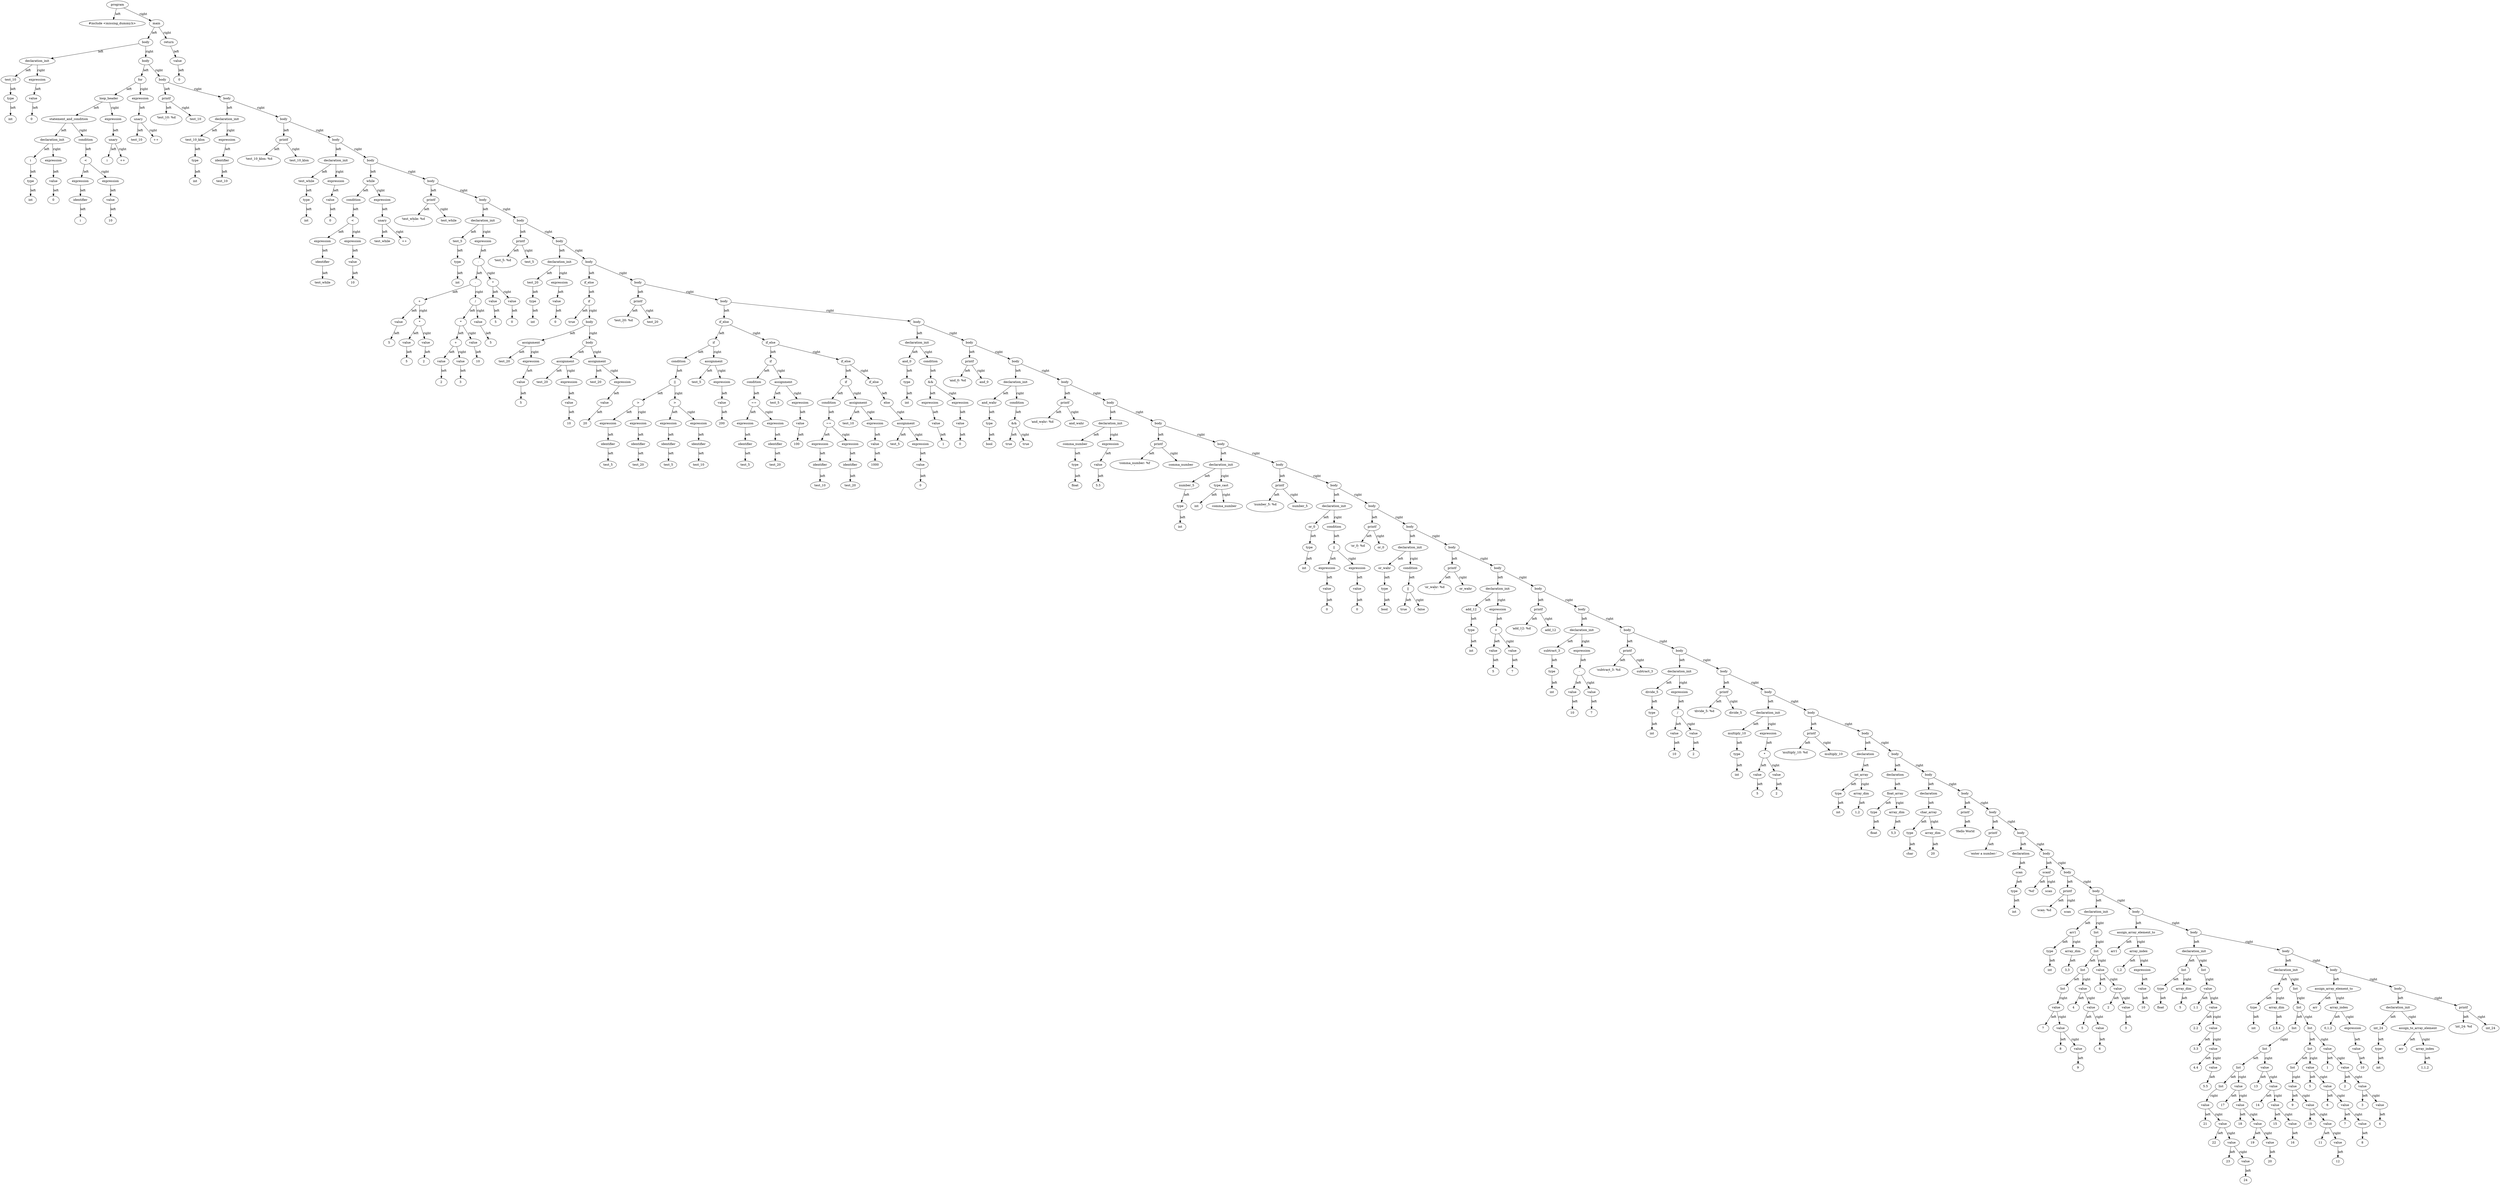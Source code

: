 digraph G {
"000001B960BBB0C0" [label="program"];
"000001B960BBB0C0" [label="program"];
"000001B960BBB0C0" -> "000001B960BAD210" [label="left"];
"000001B960BAD210" [label="#include <missing_dummy.h>"];
"000001B960BAD210" [label="#include <missing_dummy.h>"];
"000001B960BBB0C0" -> "000001B960BAD270" [label="right"];
"000001B960BAD270" [label="main"];
"000001B960BAD270" [label="main"];
"000001B960BAD270" -> "000001B960BBAE60" [label="left"];
"000001B960BBAE60" [label="body"];
"000001B960BBAE60" [label="body"];
"000001B960BBAE60" -> "000001B960BAD1B0" [label="left"];
"000001B960BAD1B0" [label="declaration_init"];
"000001B960BAD1B0" [label="declaration_init"];
"000001B960BAD1B0" -> "000001B960BACFF0" [label="left"];
"000001B960BACFF0" [label="test_10"];
"000001B960BACFF0" [label="test_10"];
"000001B960BACFF0" -> "000001B960BAD070" [label="left"];
"000001B960BAD070" [label="type"];
"000001B960BAD070" [label="type"];
"000001B960BAD070" -> "000001B960BAD250" [label="left"];
"000001B960BAD250" [label="int"];
"000001B960BAD250" [label="int"];
"000001B960BAD1B0" -> "000001B960BAD110" [label="right"];
"000001B960BAD110" [label="expression"];
"000001B960BAD110" [label="expression"];
"000001B960BAD110" -> "000001B960BAD370" [label="left"];
"000001B960BAD370" [label="value"];
"000001B960BAD370" [label="value"];
"000001B960BAD370" -> "000001B960BAD190" [label="left"];
"000001B960BAD190" [label="0"];
"000001B960BAD190" [label="0"];
"000001B960BBAE60" -> "000001B960BBAD20" [label="right"];
"000001B960BBAD20" [label="body"];
"000001B960BBAD20" [label="body"];
"000001B960BBAD20" -> "000001B960BB4020" [label="left"];
"000001B960BB4020" [label="for"];
"000001B960BB4020" [label="for"];
"000001B960BB4020" -> "000001B960BB3E60" [label="left"];
"000001B960BB3E60" [label="loop_header"];
"000001B960BB3E60" [label="loop_header"];
"000001B960BB3E60" -> "000001B960BB3D20" [label="left"];
"000001B960BB3D20" [label="statement_and_condition"];
"000001B960BB3D20" [label="statement_and_condition"];
"000001B960BB3D20" -> "000001B960BAD050" [label="left"];
"000001B960BAD050" [label="declaration_init"];
"000001B960BAD050" [label="declaration_init"];
"000001B960BAD050" -> "000001B960BAD030" [label="left"];
"000001B960BAD030" [label="i"];
"000001B960BAD030" [label="i"];
"000001B960BAD030" -> "000001B960BAD130" [label="left"];
"000001B960BAD130" [label="type"];
"000001B960BAD130" [label="type"];
"000001B960BAD130" -> "000001B960BAD2D0" [label="left"];
"000001B960BAD2D0" [label="int"];
"000001B960BAD2D0" [label="int"];
"000001B960BAD050" -> "000001B960BAD170" [label="right"];
"000001B960BAD170" [label="expression"];
"000001B960BAD170" [label="expression"];
"000001B960BAD170" -> "000001B960BAD150" [label="left"];
"000001B960BAD150" [label="value"];
"000001B960BAD150" [label="value"];
"000001B960BAD150" -> "000001B960BAD2F0" [label="left"];
"000001B960BAD2F0" [label="0"];
"000001B960BAD2F0" [label="0"];
"000001B960BB3D20" -> "000001B960BB42E0" [label="right"];
"000001B960BB42E0" [label="condition"];
"000001B960BB42E0" [label="condition"];
"000001B960BB42E0" -> "000001B960BB3EC0" [label="left"];
"000001B960BB3EC0" [label="<"];
"000001B960BB3EC0" [label="<"];
"000001B960BB3EC0" -> "000001B960BB3E40" [label="left"];
"000001B960BB3E40" [label="expression"];
"000001B960BB3E40" [label="expression"];
"000001B960BB3E40" -> "000001B960BB3EA0" [label="left"];
"000001B960BB3EA0" [label="identifier"];
"000001B960BB3EA0" [label="identifier"];
"000001B960BB3EA0" -> "000001B960BB4160" [label="left"];
"000001B960BB4160" [label="i"];
"000001B960BB4160" [label="i"];
"000001B960BB3EC0" -> "000001B960BB3DC0" [label="right"];
"000001B960BB3DC0" [label="expression"];
"000001B960BB3DC0" [label="expression"];
"000001B960BB3DC0" -> "000001B960BB4380" [label="left"];
"000001B960BB4380" [label="value"];
"000001B960BB4380" [label="value"];
"000001B960BB4380" -> "000001B960BB3FC0" [label="left"];
"000001B960BB3FC0" [label="10"];
"000001B960BB3FC0" [label="10"];
"000001B960BB3E60" -> "000001B960BB43C0" [label="right"];
"000001B960BB43C0" [label="expression"];
"000001B960BB43C0" [label="expression"];
"000001B960BB43C0" -> "000001B960BB40A0" [label="left"];
"000001B960BB40A0" [label="unary"];
"000001B960BB40A0" [label="unary"];
"000001B960BB40A0" -> "000001B960BB3EE0" [label="left"];
"000001B960BB3EE0" [label="i"];
"000001B960BB3EE0" [label="i"];
"000001B960BB40A0" -> "000001B960BB4000" [label="right"];
"000001B960BB4000" [label="++"];
"000001B960BB4000" [label="++"];
"000001B960BB4020" -> "000001B960BB40C0" [label="right"];
"000001B960BB40C0" [label="expression"];
"000001B960BB40C0" [label="expression"];
"000001B960BB40C0" -> "000001B960BB4060" [label="left"];
"000001B960BB4060" [label="unary"];
"000001B960BB4060" [label="unary"];
"000001B960BB4060" -> "000001B960BB3CC0" [label="left"];
"000001B960BB3CC0" [label="test_10"];
"000001B960BB3CC0" [label="test_10"];
"000001B960BB4060" -> "000001B960BB4260" [label="right"];
"000001B960BB4260" [label="++"];
"000001B960BB4260" [label="++"];
"000001B960BBAD20" -> "000001B960BBAA80" [label="right"];
"000001B960BBAA80" [label="body"];
"000001B960BBAA80" [label="body"];
"000001B960BBAA80" -> "000001B960BB3C80" [label="left"];
"000001B960BB3C80" [label="printf"];
"000001B960BB3C80" [label="printf"];
"000001B960BB3C80" -> "000001B960BB41E0" [label="left"];
"000001B960BB41E0" [label="'test_10: %d\n'"];
"000001B960BB41E0" [label="'test_10: %d\n'"];
"000001B960BB3C80" -> "000001B960BB41C0" [label="right"];
"000001B960BB41C0" [label="test_10"];
"000001B960BB41C0" [label="test_10"];
"000001B960BBAA80" -> "000001B960BBB080" [label="right"];
"000001B960BBB080" [label="body"];
"000001B960BBB080" [label="body"];
"000001B960BBB080" -> "000001B960BB3CA0" [label="left"];
"000001B960BB3CA0" [label="declaration_init"];
"000001B960BB3CA0" [label="declaration_init"];
"000001B960BB3CA0" -> "000001B960BB3E00" [label="left"];
"000001B960BB3E00" [label="test_10_klon"];
"000001B960BB3E00" [label="test_10_klon"];
"000001B960BB3E00" -> "000001B960BB3F20" [label="left"];
"000001B960BB3F20" [label="type"];
"000001B960BB3F20" [label="type"];
"000001B960BB3F20" -> "000001B960BB4200" [label="left"];
"000001B960BB4200" [label="int"];
"000001B960BB4200" [label="int"];
"000001B960BB3CA0" -> "000001B960BB4220" [label="right"];
"000001B960BB4220" [label="expression"];
"000001B960BB4220" [label="expression"];
"000001B960BB4220" -> "000001B960BB3FA0" [label="left"];
"000001B960BB3FA0" [label="identifier"];
"000001B960BB3FA0" [label="identifier"];
"000001B960BB3FA0" -> "000001B960BB3DE0" [label="left"];
"000001B960BB3DE0" [label="test_10"];
"000001B960BB3DE0" [label="test_10"];
"000001B960BBB080" -> "000001B960BBAC20" [label="right"];
"000001B960BBAC20" [label="body"];
"000001B960BBAC20" [label="body"];
"000001B960BBAC20" -> "000001B960BB4120" [label="left"];
"000001B960BB4120" [label="printf"];
"000001B960BB4120" [label="printf"];
"000001B960BB4120" -> "000001B960BB4320" [label="left"];
"000001B960BB4320" [label="'test_10_klon: %d\n'"];
"000001B960BB4320" [label="'test_10_klon: %d\n'"];
"000001B960BB4120" -> "000001B960BB3E20" [label="right"];
"000001B960BB3E20" [label="test_10_klon"];
"000001B960BB3E20" [label="test_10_klon"];
"000001B960BBAC20" -> "000001B960BBAD00" [label="right"];
"000001B960BBAD00" [label="body"];
"000001B960BBAD00" [label="body"];
"000001B960BBAD00" -> "000001B960BB3F80" [label="left"];
"000001B960BB3F80" [label="declaration_init"];
"000001B960BB3F80" [label="declaration_init"];
"000001B960BB3F80" -> "000001B960BB3D80" [label="left"];
"000001B960BB3D80" [label="test_while"];
"000001B960BB3D80" [label="test_while"];
"000001B960BB3D80" -> "000001B960BB3F60" [label="left"];
"000001B960BB3F60" [label="type"];
"000001B960BB3F60" [label="type"];
"000001B960BB3F60" -> "000001B960BB4100" [label="left"];
"000001B960BB4100" [label="int"];
"000001B960BB4100" [label="int"];
"000001B960BB3F80" -> "000001B960BB4360" [label="right"];
"000001B960BB4360" [label="expression"];
"000001B960BB4360" [label="expression"];
"000001B960BB4360" -> "000001B960BB3DA0" [label="left"];
"000001B960BB3DA0" [label="value"];
"000001B960BB3DA0" [label="value"];
"000001B960BB3DA0" -> "000001B960BB4280" [label="left"];
"000001B960BB4280" [label="0"];
"000001B960BB4280" [label="0"];
"000001B960BBAD00" -> "000001B960BBAA60" [label="right"];
"000001B960BBAA60" [label="body"];
"000001B960BBAA60" [label="body"];
"000001B960BBAA60" -> "000001B960BB4E80" [label="left"];
"000001B960BB4E80" [label="while"];
"000001B960BB4E80" [label="while"];
"000001B960BB4E80" -> "000001B960BB4C20" [label="left"];
"000001B960BB4C20" [label="condition"];
"000001B960BB4C20" [label="condition"];
"000001B960BB4C20" -> "000001B960BB4FA0" [label="left"];
"000001B960BB4FA0" [label="<"];
"000001B960BB4FA0" [label="<"];
"000001B960BB4FA0" -> "000001B960BB48E0" [label="left"];
"000001B960BB48E0" [label="expression"];
"000001B960BB48E0" [label="expression"];
"000001B960BB48E0" -> "000001B960BB4900" [label="left"];
"000001B960BB4900" [label="identifier"];
"000001B960BB4900" [label="identifier"];
"000001B960BB4900" -> "000001B960BB4C40" [label="left"];
"000001B960BB4C40" [label="test_while"];
"000001B960BB4C40" [label="test_while"];
"000001B960BB4FA0" -> "000001B960BB4D40" [label="right"];
"000001B960BB4D40" [label="expression"];
"000001B960BB4D40" [label="expression"];
"000001B960BB4D40" -> "000001B960BB4D20" [label="left"];
"000001B960BB4D20" [label="value"];
"000001B960BB4D20" [label="value"];
"000001B960BB4D20" -> "000001B960BB4DC0" [label="left"];
"000001B960BB4DC0" [label="10"];
"000001B960BB4DC0" [label="10"];
"000001B960BB4E80" -> "000001B960BB4BE0" [label="right"];
"000001B960BB4BE0" [label="expression"];
"000001B960BB4BE0" [label="expression"];
"000001B960BB4BE0" -> "000001B960BB4B00" [label="left"];
"000001B960BB4B00" [label="unary"];
"000001B960BB4B00" [label="unary"];
"000001B960BB4B00" -> "000001B960BB4E40" [label="left"];
"000001B960BB4E40" [label="test_while"];
"000001B960BB4E40" [label="test_while"];
"000001B960BB4B00" -> "000001B960BB4E00" [label="right"];
"000001B960BB4E00" [label="++"];
"000001B960BB4E00" [label="++"];
"000001B960BBAA60" -> "000001B960BBAC00" [label="right"];
"000001B960BBAC00" [label="body"];
"000001B960BBAC00" [label="body"];
"000001B960BBAC00" -> "000001B960BB4EC0" [label="left"];
"000001B960BB4EC0" [label="printf"];
"000001B960BB4EC0" [label="printf"];
"000001B960BB4EC0" -> "000001B960BB4920" [label="left"];
"000001B960BB4920" [label="'test_while: %d\n'"];
"000001B960BB4920" [label="'test_while: %d\n'"];
"000001B960BB4EC0" -> "000001B960BB4940" [label="right"];
"000001B960BB4940" [label="test_while"];
"000001B960BB4940" [label="test_while"];
"000001B960BBAC00" -> "000001B960BBADA0" [label="right"];
"000001B960BBADA0" [label="body"];
"000001B960BBADA0" [label="body"];
"000001B960BBADA0" -> "000001B960BB50B0" [label="left"];
"000001B960BB50B0" [label="declaration_init"];
"000001B960BB50B0" [label="declaration_init"];
"000001B960BB50B0" -> "000001B960BB5430" [label="left"];
"000001B960BB5430" [label="test_5"];
"000001B960BB5430" [label="test_5"];
"000001B960BB5430" -> "000001B960BB4DA0" [label="left"];
"000001B960BB4DA0" [label="type"];
"000001B960BB4DA0" [label="type"];
"000001B960BB4DA0" -> "000001B960BB4D60" [label="left"];
"000001B960BB4D60" [label="int"];
"000001B960BB4D60" [label="int"];
"000001B960BB50B0" -> "000001B960BB5510" [label="right"];
"000001B960BB5510" [label="expression"];
"000001B960BB5510" [label="expression"];
"000001B960BB5510" -> "000001B960BB4D00" [label="left"];
"000001B960BB4D00" [label="-"];
"000001B960BB4D00" [label="-"];
"000001B960BB4D00" -> "000001B960BB4BA0" [label="left"];
"000001B960BB4BA0" [label="-"];
"000001B960BB4BA0" [label="-"];
"000001B960BB4BA0" -> "000001B960BB4CC0" [label="left"];
"000001B960BB4CC0" [label="+"];
"000001B960BB4CC0" [label="+"];
"000001B960BB4CC0" -> "000001B960BB4CA0" [label="left"];
"000001B960BB4CA0" [label="value"];
"000001B960BB4CA0" [label="value"];
"000001B960BB4CA0" -> "000001B960BB4FC0" [label="left"];
"000001B960BB4FC0" [label="5"];
"000001B960BB4FC0" [label="5"];
"000001B960BB4CC0" -> "000001B960BB4B60" [label="right"];
"000001B960BB4B60" [label="*"];
"000001B960BB4B60" [label="*"];
"000001B960BB4B60" -> "000001B960BB4FE0" [label="left"];
"000001B960BB4FE0" [label="value"];
"000001B960BB4FE0" [label="value"];
"000001B960BB4FE0" -> "000001B960BB4EE0" [label="left"];
"000001B960BB4EE0" [label="5"];
"000001B960BB4EE0" [label="5"];
"000001B960BB4B60" -> "000001B960BB48A0" [label="right"];
"000001B960BB48A0" [label="value"];
"000001B960BB48A0" [label="value"];
"000001B960BB48A0" -> "000001B960BB4F00" [label="left"];
"000001B960BB4F00" [label="2"];
"000001B960BB4F00" [label="2"];
"000001B960BB4BA0" -> "000001B960BB4B80" [label="right"];
"000001B960BB4B80" [label="/"];
"000001B960BB4B80" [label="/"];
"000001B960BB4B80" -> "000001B960BB4A80" [label="left"];
"000001B960BB4A80" [label="*"];
"000001B960BB4A80" [label="*"];
"000001B960BB4A80" -> "000001B960BB5000" [label="left"];
"000001B960BB5000" [label="+"];
"000001B960BB5000" [label="+"];
"000001B960BB5000" -> "000001B960BB4F40" [label="left"];
"000001B960BB4F40" [label="value"];
"000001B960BB4F40" [label="value"];
"000001B960BB4F40" -> "000001B960BB4960" [label="left"];
"000001B960BB4960" [label="2"];
"000001B960BB4960" [label="2"];
"000001B960BB5000" -> "000001B960BB4A20" [label="right"];
"000001B960BB4A20" [label="value"];
"000001B960BB4A20" [label="value"];
"000001B960BB4A20" -> "000001B960BB4F20" [label="left"];
"000001B960BB4F20" [label="3"];
"000001B960BB4F20" [label="3"];
"000001B960BB4A80" -> "000001B960BB49A0" [label="right"];
"000001B960BB49A0" [label="value"];
"000001B960BB49A0" [label="value"];
"000001B960BB49A0" -> "000001B960BB4980" [label="left"];
"000001B960BB4980" [label="10"];
"000001B960BB4980" [label="10"];
"000001B960BB4B80" -> "000001B960BB49E0" [label="right"];
"000001B960BB49E0" [label="value"];
"000001B960BB49E0" [label="value"];
"000001B960BB49E0" -> "000001B960BB4C00" [label="left"];
"000001B960BB4C00" [label="5"];
"000001B960BB4C00" [label="5"];
"000001B960BB4D00" -> "000001B960BB4AE0" [label="right"];
"000001B960BB4AE0" [label="*"];
"000001B960BB4AE0" [label="*"];
"000001B960BB4AE0" -> "000001B960BB4A00" [label="left"];
"000001B960BB4A00" [label="value"];
"000001B960BB4A00" [label="value"];
"000001B960BB4A00" -> "000001B960BB4B40" [label="left"];
"000001B960BB4B40" [label="5"];
"000001B960BB4B40" [label="5"];
"000001B960BB4AE0" -> "000001B960BB4AA0" [label="right"];
"000001B960BB4AA0" [label="value"];
"000001B960BB4AA0" [label="value"];
"000001B960BB4AA0" -> "000001B960BB4AC0" [label="left"];
"000001B960BB4AC0" [label="0"];
"000001B960BB4AC0" [label="0"];
"000001B960BBADA0" -> "000001B960BBAD40" [label="right"];
"000001B960BBAD40" [label="body"];
"000001B960BBAD40" [label="body"];
"000001B960BBAD40" -> "000001B960BB52F0" [label="left"];
"000001B960BB52F0" [label="printf"];
"000001B960BB52F0" [label="printf"];
"000001B960BB52F0" -> "000001B960BB53D0" [label="left"];
"000001B960BB53D0" [label="'test_5: %d\n'"];
"000001B960BB53D0" [label="'test_5: %d\n'"];
"000001B960BB52F0" -> "000001B960BB5370" [label="right"];
"000001B960BB5370" [label="test_5"];
"000001B960BB5370" [label="test_5"];
"000001B960BBAD40" -> "000001B960BBB000" [label="right"];
"000001B960BBB000" [label="body"];
"000001B960BBB000" [label="body"];
"000001B960BBB000" -> "000001B960BB57F0" [label="left"];
"000001B960BB57F0" [label="declaration_init"];
"000001B960BB57F0" [label="declaration_init"];
"000001B960BB57F0" -> "000001B960BB54B0" [label="left"];
"000001B960BB54B0" [label="test_20"];
"000001B960BB54B0" [label="test_20"];
"000001B960BB54B0" -> "000001B960BB5450" [label="left"];
"000001B960BB5450" [label="type"];
"000001B960BB5450" [label="type"];
"000001B960BB5450" -> "000001B960BB53F0" [label="left"];
"000001B960BB53F0" [label="int"];
"000001B960BB53F0" [label="int"];
"000001B960BB57F0" -> "000001B960BB5410" [label="right"];
"000001B960BB5410" [label="expression"];
"000001B960BB5410" [label="expression"];
"000001B960BB5410" -> "000001B960BB5650" [label="left"];
"000001B960BB5650" [label="value"];
"000001B960BB5650" [label="value"];
"000001B960BB5650" -> "000001B960BB5790" [label="left"];
"000001B960BB5790" [label="0"];
"000001B960BB5790" [label="0"];
"000001B960BBB000" -> "000001B960BBAC40" [label="right"];
"000001B960BBAC40" [label="body"];
"000001B960BBAC40" [label="body"];
"000001B960BBAC40" -> "000001B960BB56D0" [label="left"];
"000001B960BB56D0" [label="if_else"];
"000001B960BB56D0" [label="if_else"];
"000001B960BB56D0" -> "000001B960BB5570" [label="left"];
"000001B960BB5570" [label="if"];
"000001B960BB5570" [label="if"];
"000001B960BB5570" -> "000001B960BB50F0" [label="left"];
"000001B960BB50F0" [label="true"];
"000001B960BB50F0" [label="true"];
"000001B960BB5570" -> "000001B960BB57D0" [label="right"];
"000001B960BB57D0" [label="body"];
"000001B960BB57D0" [label="body"];
"000001B960BB57D0" -> "000001B960BB5530" [label="left"];
"000001B960BB5530" [label="assignment"];
"000001B960BB5530" [label="assignment"];
"000001B960BB5530" -> "000001B960BB5690" [label="left"];
"000001B960BB5690" [label="test_20"];
"000001B960BB5690" [label="test_20"];
"000001B960BB5530" -> "000001B960BB5330" [label="right"];
"000001B960BB5330" [label="expression"];
"000001B960BB5330" [label="expression"];
"000001B960BB5330" -> "000001B960BB5670" [label="left"];
"000001B960BB5670" [label="value"];
"000001B960BB5670" [label="value"];
"000001B960BB5670" -> "000001B960BB5110" [label="left"];
"000001B960BB5110" [label="5"];
"000001B960BB5110" [label="5"];
"000001B960BB57D0" -> "000001B960BB5230" [label="right"];
"000001B960BB5230" [label="body"];
"000001B960BB5230" [label="body"];
"000001B960BB5230" -> "000001B960BB54D0" [label="left"];
"000001B960BB54D0" [label="assignment"];
"000001B960BB54D0" [label="assignment"];
"000001B960BB54D0" -> "000001B960BB55D0" [label="left"];
"000001B960BB55D0" [label="test_20"];
"000001B960BB55D0" [label="test_20"];
"000001B960BB54D0" -> "000001B960BB56B0" [label="right"];
"000001B960BB56B0" [label="expression"];
"000001B960BB56B0" [label="expression"];
"000001B960BB56B0" -> "000001B960BB53B0" [label="left"];
"000001B960BB53B0" [label="value"];
"000001B960BB53B0" [label="value"];
"000001B960BB53B0" -> "000001B960BB5130" [label="left"];
"000001B960BB5130" [label="10"];
"000001B960BB5130" [label="10"];
"000001B960BB5230" -> "000001B960BB54F0" [label="right"];
"000001B960BB54F0" [label="assignment"];
"000001B960BB54F0" [label="assignment"];
"000001B960BB54F0" -> "000001B960BB5490" [label="left"];
"000001B960BB5490" [label="test_20"];
"000001B960BB5490" [label="test_20"];
"000001B960BB54F0" -> "000001B960BB55F0" [label="right"];
"000001B960BB55F0" [label="expression"];
"000001B960BB55F0" [label="expression"];
"000001B960BB55F0" -> "000001B960BB5250" [label="left"];
"000001B960BB5250" [label="value"];
"000001B960BB5250" [label="value"];
"000001B960BB5250" -> "000001B960BB57B0" [label="left"];
"000001B960BB57B0" [label="20"];
"000001B960BB57B0" [label="20"];
"000001B960BBAC40" -> "000001B960BBACC0" [label="right"];
"000001B960BBACC0" [label="body"];
"000001B960BBACC0" [label="body"];
"000001B960BBACC0" -> "000001B960BB5810" [label="left"];
"000001B960BB5810" [label="printf"];
"000001B960BB5810" [label="printf"];
"000001B960BB5810" -> "000001B960BB55B0" [label="left"];
"000001B960BB55B0" [label="'test_20: %d\n'"];
"000001B960BB55B0" [label="'test_20: %d\n'"];
"000001B960BB5810" -> "000001B960BB5350" [label="right"];
"000001B960BB5350" [label="test_20"];
"000001B960BB5350" [label="test_20"];
"000001B960BBACC0" -> "000001B960BBAA40" [label="right"];
"000001B960BBAA40" [label="body"];
"000001B960BBAA40" [label="body"];
"000001B960BBAA40" -> "000001B960BB6290" [label="left"];
"000001B960BB6290" [label="if_else"];
"000001B960BB6290" [label="if_else"];
"000001B960BB6290" -> "000001B960BB5E70" [label="left"];
"000001B960BB5E70" [label="if"];
"000001B960BB5E70" [label="if"];
"000001B960BB5E70" -> "000001B960BB6150" [label="left"];
"000001B960BB6150" [label="condition"];
"000001B960BB6150" [label="condition"];
"000001B960BB6150" -> "000001B960BB5D70" [label="left"];
"000001B960BB5D70" [label="||"];
"000001B960BB5D70" [label="||"];
"000001B960BB5D70" -> "000001B960BB5210" [label="left"];
"000001B960BB5210" [label=">"];
"000001B960BB5210" [label=">"];
"000001B960BB5210" -> "000001B960BB5630" [label="left"];
"000001B960BB5630" [label="expression"];
"000001B960BB5630" [label="expression"];
"000001B960BB5630" -> "000001B960BB5610" [label="left"];
"000001B960BB5610" [label="identifier"];
"000001B960BB5610" [label="identifier"];
"000001B960BB5610" -> "000001B960BB5090" [label="left"];
"000001B960BB5090" [label="test_5"];
"000001B960BB5090" [label="test_5"];
"000001B960BB5210" -> "000001B960BB5730" [label="right"];
"000001B960BB5730" [label="expression"];
"000001B960BB5730" [label="expression"];
"000001B960BB5730" -> "000001B960BB56F0" [label="left"];
"000001B960BB56F0" [label="identifier"];
"000001B960BB56F0" [label="identifier"];
"000001B960BB56F0" -> "000001B960BB51D0" [label="left"];
"000001B960BB51D0" [label="test_20"];
"000001B960BB51D0" [label="test_20"];
"000001B960BB5D70" -> "000001B960BB6390" [label="right"];
"000001B960BB6390" [label=">"];
"000001B960BB6390" [label=">"];
"000001B960BB6390" -> "000001B960BB6330" [label="left"];
"000001B960BB6330" [label="expression"];
"000001B960BB6330" [label="expression"];
"000001B960BB6330" -> "000001B960BB62B0" [label="left"];
"000001B960BB62B0" [label="identifier"];
"000001B960BB62B0" [label="identifier"];
"000001B960BB62B0" -> "000001B960BB5FF0" [label="left"];
"000001B960BB5FF0" [label="test_5"];
"000001B960BB5FF0" [label="test_5"];
"000001B960BB6390" -> "000001B960BB6210" [label="right"];
"000001B960BB6210" [label="expression"];
"000001B960BB6210" [label="expression"];
"000001B960BB6210" -> "000001B960BB63B0" [label="left"];
"000001B960BB63B0" [label="identifier"];
"000001B960BB63B0" [label="identifier"];
"000001B960BB63B0" -> "000001B960BB60D0" [label="left"];
"000001B960BB60D0" [label="test_10"];
"000001B960BB60D0" [label="test_10"];
"000001B960BB5E70" -> "000001B960BB61F0" [label="right"];
"000001B960BB61F0" [label="assignment"];
"000001B960BB61F0" [label="assignment"];
"000001B960BB61F0" -> "000001B960BB6430" [label="left"];
"000001B960BB6430" [label="test_5"];
"000001B960BB6430" [label="test_5"];
"000001B960BB61F0" -> "000001B960BB5CF0" [label="right"];
"000001B960BB5CF0" [label="expression"];
"000001B960BB5CF0" [label="expression"];
"000001B960BB5CF0" -> "000001B960BB5CD0" [label="left"];
"000001B960BB5CD0" [label="value"];
"000001B960BB5CD0" [label="value"];
"000001B960BB5CD0" -> "000001B960BB5CB0" [label="left"];
"000001B960BB5CB0" [label="200"];
"000001B960BB5CB0" [label="200"];
"000001B960BB6290" -> "000001B960BB5F30" [label="right"];
"000001B960BB5F30" [label="if_else"];
"000001B960BB5F30" [label="if_else"];
"000001B960BB5F30" -> "000001B960BB63D0" [label="left"];
"000001B960BB63D0" [label="if"];
"000001B960BB63D0" [label="if"];
"000001B960BB63D0" -> "000001B960BB6070" [label="left"];
"000001B960BB6070" [label="condition"];
"000001B960BB6070" [label="condition"];
"000001B960BB6070" -> "000001B960BB5E90" [label="left"];
"000001B960BB5E90" [label="=="];
"000001B960BB5E90" [label="=="];
"000001B960BB5E90" -> "000001B960BB6030" [label="left"];
"000001B960BB6030" [label="expression"];
"000001B960BB6030" [label="expression"];
"000001B960BB6030" -> "000001B960BB5D30" [label="left"];
"000001B960BB5D30" [label="identifier"];
"000001B960BB5D30" [label="identifier"];
"000001B960BB5D30" -> "000001B960BB6250" [label="left"];
"000001B960BB6250" [label="test_5"];
"000001B960BB6250" [label="test_5"];
"000001B960BB5E90" -> "000001B960BB6230" [label="right"];
"000001B960BB6230" [label="expression"];
"000001B960BB6230" [label="expression"];
"000001B960BB6230" -> "000001B960BB6310" [label="left"];
"000001B960BB6310" [label="identifier"];
"000001B960BB6310" [label="identifier"];
"000001B960BB6310" -> "000001B960BB5E10" [label="left"];
"000001B960BB5E10" [label="test_20"];
"000001B960BB5E10" [label="test_20"];
"000001B960BB63D0" -> "000001B960BB5ED0" [label="right"];
"000001B960BB5ED0" [label="assignment"];
"000001B960BB5ED0" [label="assignment"];
"000001B960BB5ED0" -> "000001B960BB5D90" [label="left"];
"000001B960BB5D90" [label="test_5"];
"000001B960BB5D90" [label="test_5"];
"000001B960BB5ED0" -> "000001B960BB5D50" [label="right"];
"000001B960BB5D50" [label="expression"];
"000001B960BB5D50" [label="expression"];
"000001B960BB5D50" -> "000001B960BB5EB0" [label="left"];
"000001B960BB5EB0" [label="value"];
"000001B960BB5EB0" [label="value"];
"000001B960BB5EB0" -> "000001B960BB6270" [label="left"];
"000001B960BB6270" [label="100"];
"000001B960BB6270" [label="100"];
"000001B960BB5F30" -> "000001B960BB6BA0" [label="right"];
"000001B960BB6BA0" [label="if_else"];
"000001B960BB6BA0" [label="if_else"];
"000001B960BB6BA0" -> "000001B960BB6C00" [label="left"];
"000001B960BB6C00" [label="if"];
"000001B960BB6C00" [label="if"];
"000001B960BB6C00" -> "000001B960BB5F70" [label="left"];
"000001B960BB5F70" [label="condition"];
"000001B960BB5F70" [label="condition"];
"000001B960BB5F70" -> "000001B960BB5DF0" [label="left"];
"000001B960BB5DF0" [label="=="];
"000001B960BB5DF0" [label="=="];
"000001B960BB5DF0" -> "000001B960BB5DD0" [label="left"];
"000001B960BB5DD0" [label="expression"];
"000001B960BB5DD0" [label="expression"];
"000001B960BB5DD0" -> "000001B960BB62F0" [label="left"];
"000001B960BB62F0" [label="identifier"];
"000001B960BB62F0" [label="identifier"];
"000001B960BB62F0" -> "000001B960BB5E50" [label="left"];
"000001B960BB5E50" [label="test_10"];
"000001B960BB5E50" [label="test_10"];
"000001B960BB5DF0" -> "000001B960BB6190" [label="right"];
"000001B960BB6190" [label="expression"];
"000001B960BB6190" [label="expression"];
"000001B960BB6190" -> "000001B960BB61B0" [label="left"];
"000001B960BB61B0" [label="identifier"];
"000001B960BB61B0" [label="identifier"];
"000001B960BB61B0" -> "000001B960BB63F0" [label="left"];
"000001B960BB63F0" [label="test_20"];
"000001B960BB63F0" [label="test_20"];
"000001B960BB6C00" -> "000001B960BB6700" [label="right"];
"000001B960BB6700" [label="assignment"];
"000001B960BB6700" [label="assignment"];
"000001B960BB6700" -> "000001B960BB6940" [label="left"];
"000001B960BB6940" [label="test_10"];
"000001B960BB6940" [label="test_10"];
"000001B960BB6700" -> "000001B960BB66A0" [label="right"];
"000001B960BB66A0" [label="expression"];
"000001B960BB66A0" [label="expression"];
"000001B960BB66A0" -> "000001B960BB64E0" [label="left"];
"000001B960BB64E0" [label="value"];
"000001B960BB64E0" [label="value"];
"000001B960BB64E0" -> "000001B960BB6800" [label="left"];
"000001B960BB6800" [label="1000"];
"000001B960BB6800" [label="1000"];
"000001B960BB6BA0" -> "000001B960BB66E0" [label="right"];
"000001B960BB66E0" [label="if_else"];
"000001B960BB66E0" [label="if_else"];
"000001B960BB66E0" -> "000001B960BB66C0" [label="left"];
"000001B960BB66C0" [label="else"];
"000001B960BB66C0" [label="else"];
"000001B960BB66C0" -> "000001B960BB6720" [label="right"];
"000001B960BB6720" [label="assignment"];
"000001B960BB6720" [label="assignment"];
"000001B960BB6720" -> "000001B960BB6A00" [label="left"];
"000001B960BB6A00" [label="test_5"];
"000001B960BB6A00" [label="test_5"];
"000001B960BB6720" -> "000001B960BB6BE0" [label="right"];
"000001B960BB6BE0" [label="expression"];
"000001B960BB6BE0" [label="expression"];
"000001B960BB6BE0" -> "000001B960BB65A0" [label="left"];
"000001B960BB65A0" [label="value"];
"000001B960BB65A0" [label="value"];
"000001B960BB65A0" -> "000001B960BB6560" [label="left"];
"000001B960BB6560" [label="0"];
"000001B960BB6560" [label="0"];
"000001B960BBAA40" -> "000001B960BBAE20" [label="right"];
"000001B960BBAE20" [label="body"];
"000001B960BBAE20" [label="body"];
"000001B960BBAE20" -> "000001B960BB6760" [label="left"];
"000001B960BB6760" [label="declaration_init"];
"000001B960BB6760" [label="declaration_init"];
"000001B960BB6760" -> "000001B960BB6580" [label="left"];
"000001B960BB6580" [label="and_0"];
"000001B960BB6580" [label="and_0"];
"000001B960BB6580" -> "000001B960BB6B40" [label="left"];
"000001B960BB6B40" [label="type"];
"000001B960BB6B40" [label="type"];
"000001B960BB6B40" -> "000001B960BB6C40" [label="left"];
"000001B960BB6C40" [label="int"];
"000001B960BB6C40" [label="int"];
"000001B960BB6760" -> "000001B960BB68E0" [label="right"];
"000001B960BB68E0" [label="condition"];
"000001B960BB68E0" [label="condition"];
"000001B960BB68E0" -> "000001B960BB68C0" [label="left"];
"000001B960BB68C0" [label="&&"];
"000001B960BB68C0" [label="&&"];
"000001B960BB68C0" -> "000001B960BB6900" [label="left"];
"000001B960BB6900" [label="expression"];
"000001B960BB6900" [label="expression"];
"000001B960BB6900" -> "000001B960BB6860" [label="left"];
"000001B960BB6860" [label="value"];
"000001B960BB6860" [label="value"];
"000001B960BB6860" -> "000001B960BB6740" [label="left"];
"000001B960BB6740" [label="1"];
"000001B960BB6740" [label="1"];
"000001B960BB68C0" -> "000001B960BB6AE0" [label="right"];
"000001B960BB6AE0" [label="expression"];
"000001B960BB6AE0" [label="expression"];
"000001B960BB6AE0" -> "000001B960BB6520" [label="left"];
"000001B960BB6520" [label="value"];
"000001B960BB6520" [label="value"];
"000001B960BB6520" -> "000001B960BB6C20" [label="left"];
"000001B960BB6C20" [label="0"];
"000001B960BB6C20" [label="0"];
"000001B960BBAE20" -> "000001B960BBAD80" [label="right"];
"000001B960BBAD80" [label="body"];
"000001B960BBAD80" [label="body"];
"000001B960BBAD80" -> "000001B960BB6B00" [label="left"];
"000001B960BB6B00" [label="printf"];
"000001B960BB6B00" [label="printf"];
"000001B960BB6B00" -> "000001B960BB6680" [label="left"];
"000001B960BB6680" [label="'and_0: %d\n'"];
"000001B960BB6680" [label="'and_0: %d\n'"];
"000001B960BB6B00" -> "000001B960BB6B20" [label="right"];
"000001B960BB6B20" [label="and_0"];
"000001B960BB6B20" [label="and_0"];
"000001B960BBAD80" -> "000001B960BBABE0" [label="right"];
"000001B960BBABE0" [label="body"];
"000001B960BBABE0" [label="body"];
"000001B960BBABE0" -> "000001B960BB6B60" [label="left"];
"000001B960BB6B60" [label="declaration_init"];
"000001B960BB6B60" [label="declaration_init"];
"000001B960BB6B60" -> "000001B960BB6980" [label="left"];
"000001B960BB6980" [label="and_wahr"];
"000001B960BB6980" [label="and_wahr"];
"000001B960BB6980" -> "000001B960BB6920" [label="left"];
"000001B960BB6920" [label="type"];
"000001B960BB6920" [label="type"];
"000001B960BB6920" -> "000001B960BB65C0" [label="left"];
"000001B960BB65C0" [label="bool"];
"000001B960BB65C0" [label="bool"];
"000001B960BB6B60" -> "000001B960BB67A0" [label="right"];
"000001B960BB67A0" [label="condition"];
"000001B960BB67A0" [label="condition"];
"000001B960BB67A0" -> "000001B960BB6A80" [label="left"];
"000001B960BB6A80" [label="&&"];
"000001B960BB6A80" [label="&&"];
"000001B960BB6A80" -> "000001B960BB6780" [label="left"];
"000001B960BB6780" [label="true"];
"000001B960BB6780" [label="true"];
"000001B960BB6A80" -> "000001B960BB65E0" [label="right"];
"000001B960BB65E0" [label="true"];
"000001B960BB65E0" [label="true"];
"000001B960BBABE0" -> "000001B960BBACE0" [label="right"];
"000001B960BBACE0" [label="body"];
"000001B960BBACE0" [label="body"];
"000001B960BBACE0" -> "000001B960BB6820" [label="left"];
"000001B960BB6820" [label="printf"];
"000001B960BB6820" [label="printf"];
"000001B960BB6820" -> "000001B960BB6AA0" [label="left"];
"000001B960BB6AA0" [label="'and_wahr: %d\n'"];
"000001B960BB6AA0" [label="'and_wahr: %d\n'"];
"000001B960BB6820" -> "000001B960BB6A40" [label="right"];
"000001B960BB6A40" [label="and_wahr"];
"000001B960BB6A40" [label="and_wahr"];
"000001B960BBACE0" -> "000001B960BBB060" [label="right"];
"000001B960BBB060" [label="body"];
"000001B960BBB060" [label="body"];
"000001B960BBB060" -> "000001B960BB7620" [label="left"];
"000001B960BB7620" [label="declaration_init"];
"000001B960BB7620" [label="declaration_init"];
"000001B960BB7620" -> "000001B960BB72C0" [label="left"];
"000001B960BB72C0" [label="comma_number"];
"000001B960BB72C0" [label="comma_number"];
"000001B960BB72C0" -> "000001B960BB6840" [label="left"];
"000001B960BB6840" [label="type"];
"000001B960BB6840" [label="type"];
"000001B960BB6840" -> "000001B960BB6880" [label="left"];
"000001B960BB6880" [label="float"];
"000001B960BB6880" [label="float"];
"000001B960BB7620" -> "000001B960BB7440" [label="right"];
"000001B960BB7440" [label="expression"];
"000001B960BB7440" [label="expression"];
"000001B960BB7440" -> "000001B960BB72A0" [label="left"];
"000001B960BB72A0" [label="value"];
"000001B960BB72A0" [label="value"];
"000001B960BB72A0" -> "000001B960BB6B80" [label="left"];
"000001B960BB6B80" [label="5.5"];
"000001B960BB6B80" [label="5.5"];
"000001B960BBB060" -> "000001B960BBB0A0" [label="right"];
"000001B960BBB0A0" [label="body"];
"000001B960BBB0A0" [label="body"];
"000001B960BBB0A0" -> "000001B960BB74E0" [label="left"];
"000001B960BB74E0" [label="printf"];
"000001B960BB74E0" [label="printf"];
"000001B960BB74E0" -> "000001B960BB7660" [label="left"];
"000001B960BB7660" [label="'comma_number: %f\n'"];
"000001B960BB7660" [label="'comma_number: %f\n'"];
"000001B960BB74E0" -> "000001B960BB7160" [label="right"];
"000001B960BB7160" [label="comma_number"];
"000001B960BB7160" [label="comma_number"];
"000001B960BBB0A0" -> "000001B960BBAEC0" [label="right"];
"000001B960BBAEC0" [label="body"];
"000001B960BBAEC0" [label="body"];
"000001B960BBAEC0" -> "000001B960BB7860" [label="left"];
"000001B960BB7860" [label="declaration_init"];
"000001B960BB7860" [label="declaration_init"];
"000001B960BB7860" -> "000001B960BB7700" [label="left"];
"000001B960BB7700" [label="number_5"];
"000001B960BB7700" [label="number_5"];
"000001B960BB7700" -> "000001B960BB7180" [label="left"];
"000001B960BB7180" [label="type"];
"000001B960BB7180" [label="type"];
"000001B960BB7180" -> "000001B960BB71A0" [label="left"];
"000001B960BB71A0" [label="int"];
"000001B960BB71A0" [label="int"];
"000001B960BB7860" -> "000001B960BB74C0" [label="right"];
"000001B960BB74C0" [label="type_cast"];
"000001B960BB74C0" [label="type_cast"];
"000001B960BB74C0" -> "000001B960BB75E0" [label="left"];
"000001B960BB75E0" [label="int"];
"000001B960BB75E0" [label="int"];
"000001B960BB74C0" -> "000001B960BB7840" [label="right"];
"000001B960BB7840" [label="comma_number"];
"000001B960BB7840" [label="comma_number"];
"000001B960BBAEC0" -> "000001B960BBAA00" [label="right"];
"000001B960BBAA00" [label="body"];
"000001B960BBAA00" [label="body"];
"000001B960BBAA00" -> "000001B960BB7740" [label="left"];
"000001B960BB7740" [label="printf"];
"000001B960BB7740" [label="printf"];
"000001B960BB7740" -> "000001B960BB7300" [label="left"];
"000001B960BB7300" [label="'number_5: %d\n'"];
"000001B960BB7300" [label="'number_5: %d\n'"];
"000001B960BB7740" -> "000001B960BB7720" [label="right"];
"000001B960BB7720" [label="number_5"];
"000001B960BB7720" [label="number_5"];
"000001B960BBAA00" -> "000001B960BBB040" [label="right"];
"000001B960BBB040" [label="body"];
"000001B960BBB040" [label="body"];
"000001B960BBB040" -> "000001B960BB7120" [label="left"];
"000001B960BB7120" [label="declaration_init"];
"000001B960BB7120" [label="declaration_init"];
"000001B960BB7120" -> "000001B960BB7820" [label="left"];
"000001B960BB7820" [label="or_0"];
"000001B960BB7820" [label="or_0"];
"000001B960BB7820" -> "000001B960BB7540" [label="left"];
"000001B960BB7540" [label="type"];
"000001B960BB7540" [label="type"];
"000001B960BB7540" -> "000001B960BB7780" [label="left"];
"000001B960BB7780" [label="int"];
"000001B960BB7780" [label="int"];
"000001B960BB7120" -> "000001B960BB7200" [label="right"];
"000001B960BB7200" [label="condition"];
"000001B960BB7200" [label="condition"];
"000001B960BB7200" -> "000001B960BB7800" [label="left"];
"000001B960BB7800" [label="||"];
"000001B960BB7800" [label="||"];
"000001B960BB7800" -> "000001B960BB71C0" [label="left"];
"000001B960BB71C0" [label="expression"];
"000001B960BB71C0" [label="expression"];
"000001B960BB71C0" -> "000001B960BB7600" [label="left"];
"000001B960BB7600" [label="value"];
"000001B960BB7600" [label="value"];
"000001B960BB7600" -> "000001B960BB75A0" [label="left"];
"000001B960BB75A0" [label="0"];
"000001B960BB75A0" [label="0"];
"000001B960BB7800" -> "000001B960BB7580" [label="right"];
"000001B960BB7580" [label="expression"];
"000001B960BB7580" [label="expression"];
"000001B960BB7580" -> "000001B960BB77E0" [label="left"];
"000001B960BB77E0" [label="value"];
"000001B960BB77E0" [label="value"];
"000001B960BB77E0" -> "000001B960BB77C0" [label="left"];
"000001B960BB77C0" [label="0"];
"000001B960BB77C0" [label="0"];
"000001B960BBB040" -> "000001B960BBAE00" [label="right"];
"000001B960BBAE00" [label="body"];
"000001B960BBAE00" [label="body"];
"000001B960BBAE00" -> "000001B960BB7280" [label="left"];
"000001B960BB7280" [label="printf"];
"000001B960BB7280" [label="printf"];
"000001B960BB7280" -> "000001B960BB73E0" [label="left"];
"000001B960BB73E0" [label="'or_0: %d\n'"];
"000001B960BB73E0" [label="'or_0: %d\n'"];
"000001B960BB7280" -> "000001B960BB7240" [label="right"];
"000001B960BB7240" [label="or_0"];
"000001B960BB7240" [label="or_0"];
"000001B960BBAE00" -> "000001B960BBAA20" [label="right"];
"000001B960BBAA20" [label="body"];
"000001B960BBAA20" [label="body"];
"000001B960BBAA20" -> "000001B960BB7C70" [label="left"];
"000001B960BB7C70" [label="declaration_init"];
"000001B960BB7C70" [label="declaration_init"];
"000001B960BB7C70" -> "000001B960BB79B0" [label="left"];
"000001B960BB79B0" [label="or_wahr"];
"000001B960BB79B0" [label="or_wahr"];
"000001B960BB79B0" -> "000001B960BB7360" [label="left"];
"000001B960BB7360" [label="type"];
"000001B960BB7360" [label="type"];
"000001B960BB7360" -> "000001B960BB7260" [label="left"];
"000001B960BB7260" [label="bool"];
"000001B960BB7260" [label="bool"];
"000001B960BB7C70" -> "000001B960BB7560" [label="right"];
"000001B960BB7560" [label="condition"];
"000001B960BB7560" [label="condition"];
"000001B960BB7560" -> "000001B960BB74A0" [label="left"];
"000001B960BB74A0" [label="||"];
"000001B960BB74A0" [label="||"];
"000001B960BB74A0" -> "000001B960BB7420" [label="left"];
"000001B960BB7420" [label="true"];
"000001B960BB7420" [label="true"];
"000001B960BB74A0" -> "000001B960BB7460" [label="right"];
"000001B960BB7460" [label="false"];
"000001B960BB7460" [label="false"];
"000001B960BBAA20" -> "000001B960BBB020" [label="right"];
"000001B960BBB020" [label="body"];
"000001B960BBB020" [label="body"];
"000001B960BBB020" -> "000001B960BB7C90" [label="left"];
"000001B960BB7C90" [label="printf"];
"000001B960BB7C90" [label="printf"];
"000001B960BB7C90" -> "000001B960BB7C30" [label="left"];
"000001B960BB7C30" [label="'or_wahr: %d\n'"];
"000001B960BB7C30" [label="'or_wahr: %d\n'"];
"000001B960BB7C90" -> "000001B960BB7B10" [label="right"];
"000001B960BB7B10" [label="or_wahr"];
"000001B960BB7B10" [label="or_wahr"];
"000001B960BBB020" -> "000001B960BBA9A0" [label="right"];
"000001B960BBA9A0" [label="body"];
"000001B960BBA9A0" [label="body"];
"000001B960BBA9A0" -> "000001B960BB7D30" [label="left"];
"000001B960BB7D30" [label="declaration_init"];
"000001B960BB7D30" [label="declaration_init"];
"000001B960BB7D30" -> "000001B960BB8030" [label="left"];
"000001B960BB8030" [label="add_12"];
"000001B960BB8030" [label="add_12"];
"000001B960BB8030" -> "000001B960BB7910" [label="left"];
"000001B960BB7910" [label="type"];
"000001B960BB7910" [label="type"];
"000001B960BB7910" -> "000001B960BB8050" [label="left"];
"000001B960BB8050" [label="int"];
"000001B960BB8050" [label="int"];
"000001B960BB7D30" -> "000001B960BB7EF0" [label="right"];
"000001B960BB7EF0" [label="expression"];
"000001B960BB7EF0" [label="expression"];
"000001B960BB7EF0" -> "000001B960BB7D10" [label="left"];
"000001B960BB7D10" [label="+"];
"000001B960BB7D10" [label="+"];
"000001B960BB7D10" -> "000001B960BB7CD0" [label="left"];
"000001B960BB7CD0" [label="value"];
"000001B960BB7CD0" [label="value"];
"000001B960BB7CD0" -> "000001B960BB7E90" [label="left"];
"000001B960BB7E90" [label="5"];
"000001B960BB7E90" [label="5"];
"000001B960BB7D10" -> "000001B960BB7B90" [label="right"];
"000001B960BB7B90" [label="value"];
"000001B960BB7B90" [label="value"];
"000001B960BB7B90" -> "000001B960BB7F70" [label="left"];
"000001B960BB7F70" [label="7"];
"000001B960BB7F70" [label="7"];
"000001B960BBA9A0" -> "000001B960BBABC0" [label="right"];
"000001B960BBABC0" [label="body"];
"000001B960BBABC0" [label="body"];
"000001B960BBABC0" -> "000001B960BB7930" [label="left"];
"000001B960BB7930" [label="printf"];
"000001B960BB7930" [label="printf"];
"000001B960BB7930" -> "000001B960BB7F10" [label="left"];
"000001B960BB7F10" [label="'add_12: %d\n'"];
"000001B960BB7F10" [label="'add_12: %d\n'"];
"000001B960BB7930" -> "000001B960BB7D70" [label="right"];
"000001B960BB7D70" [label="add_12"];
"000001B960BB7D70" [label="add_12"];
"000001B960BBABC0" -> "000001B960BBAB20" [label="right"];
"000001B960BBAB20" [label="body"];
"000001B960BBAB20" [label="body"];
"000001B960BBAB20" -> "000001B960BB7F90" [label="left"];
"000001B960BB7F90" [label="declaration_init"];
"000001B960BB7F90" [label="declaration_init"];
"000001B960BB7F90" -> "000001B960BB7FD0" [label="left"];
"000001B960BB7FD0" [label="subtract_3"];
"000001B960BB7FD0" [label="subtract_3"];
"000001B960BB7FD0" -> "000001B960BB7F30" [label="left"];
"000001B960BB7F30" [label="type"];
"000001B960BB7F30" [label="type"];
"000001B960BB7F30" -> "000001B960BB7C10" [label="left"];
"000001B960BB7C10" [label="int"];
"000001B960BB7C10" [label="int"];
"000001B960BB7F90" -> "000001B960BB7DF0" [label="right"];
"000001B960BB7DF0" [label="expression"];
"000001B960BB7DF0" [label="expression"];
"000001B960BB7DF0" -> "000001B960BB7E50" [label="left"];
"000001B960BB7E50" [label="-"];
"000001B960BB7E50" [label="-"];
"000001B960BB7E50" -> "000001B960BB7D90" [label="left"];
"000001B960BB7D90" [label="value"];
"000001B960BB7D90" [label="value"];
"000001B960BB7D90" -> "000001B960BB7E30" [label="left"];
"000001B960BB7E30" [label="10"];
"000001B960BB7E30" [label="10"];
"000001B960BB7E50" -> "000001B960BB7AD0" [label="right"];
"000001B960BB7AD0" [label="value"];
"000001B960BB7AD0" [label="value"];
"000001B960BB7AD0" -> "000001B960BB8010" [label="left"];
"000001B960BB8010" [label="7"];
"000001B960BB8010" [label="7"];
"000001B960BBAB20" -> "000001B960BBAE40" [label="right"];
"000001B960BBAE40" [label="body"];
"000001B960BBAE40" [label="body"];
"000001B960BBAE40" -> "000001B960BB7E70" [label="left"];
"000001B960BB7E70" [label="printf"];
"000001B960BB7E70" [label="printf"];
"000001B960BB7E70" -> "000001B960BB7FF0" [label="left"];
"000001B960BB7FF0" [label="'subtract_3: %d\n'"];
"000001B960BB7FF0" [label="'subtract_3: %d\n'"];
"000001B960BB7E70" -> "000001B960BB7950" [label="right"];
"000001B960BB7950" [label="subtract_3"];
"000001B960BB7950" [label="subtract_3"];
"000001B960BBAE40" -> "000001B960BBB140" [label="right"];
"000001B960BBB140" [label="body"];
"000001B960BBB140" [label="body"];
"000001B960BBB140" -> "000001B960BB79D0" [label="left"];
"000001B960BB79D0" [label="declaration_init"];
"000001B960BB79D0" [label="declaration_init"];
"000001B960BB79D0" -> "000001B960BB7FB0" [label="left"];
"000001B960BB7FB0" [label="divide_5"];
"000001B960BB7FB0" [label="divide_5"];
"000001B960BB7FB0" -> "000001B960BB7F50" [label="left"];
"000001B960BB7F50" [label="type"];
"000001B960BB7F50" [label="type"];
"000001B960BB7F50" -> "000001B960BB7BF0" [label="left"];
"000001B960BB7BF0" [label="int"];
"000001B960BB7BF0" [label="int"];
"000001B960BB79D0" -> "000001B960BB7A90" [label="right"];
"000001B960BB7A90" [label="expression"];
"000001B960BB7A90" [label="expression"];
"000001B960BB7A90" -> "000001B960BB7BD0" [label="left"];
"000001B960BB7BD0" [label="/"];
"000001B960BB7BD0" [label="/"];
"000001B960BB7BD0" -> "000001B960BB7A30" [label="left"];
"000001B960BB7A30" [label="value"];
"000001B960BB7A30" [label="value"];
"000001B960BB7A30" -> "000001B960BB7DB0" [label="left"];
"000001B960BB7DB0" [label="10"];
"000001B960BB7DB0" [label="10"];
"000001B960BB7BD0" -> "000001B960BB7E10" [label="right"];
"000001B960BB7E10" [label="value"];
"000001B960BB7E10" [label="value"];
"000001B960BB7E10" -> "000001B960BB7DD0" [label="left"];
"000001B960BB7DD0" [label="2"];
"000001B960BB7DD0" [label="2"];
"000001B960BBB140" -> "000001B960BBB320" [label="right"];
"000001B960BBB320" [label="body"];
"000001B960BBB320" [label="body"];
"000001B960BBB320" -> "000001B960BB8BB0" [label="left"];
"000001B960BB8BB0" [label="printf"];
"000001B960BB8BB0" [label="printf"];
"000001B960BB8BB0" -> "000001B960BB8C70" [label="left"];
"000001B960BB8C70" [label="'divide_5: %d\n'"];
"000001B960BB8C70" [label="'divide_5: %d\n'"];
"000001B960BB8BB0" -> "000001B960BB8DB0" [label="right"];
"000001B960BB8DB0" [label="divide_5"];
"000001B960BB8DB0" [label="divide_5"];
"000001B960BBB320" -> "000001B960BBB300" [label="right"];
"000001B960BBB300" [label="body"];
"000001B960BBB300" [label="body"];
"000001B960BBB300" -> "000001B960BB8C30" [label="left"];
"000001B960BB8C30" [label="declaration_init"];
"000001B960BB8C30" [label="declaration_init"];
"000001B960BB8C30" -> "000001B960BB8D70" [label="left"];
"000001B960BB8D70" [label="multiply_10"];
"000001B960BB8D70" [label="multiply_10"];
"000001B960BB8D70" -> "000001B960BB8ED0" [label="left"];
"000001B960BB8ED0" [label="type"];
"000001B960BB8ED0" [label="type"];
"000001B960BB8ED0" -> "000001B960BB8950" [label="left"];
"000001B960BB8950" [label="int"];
"000001B960BB8950" [label="int"];
"000001B960BB8C30" -> "000001B960BB9070" [label="right"];
"000001B960BB9070" [label="expression"];
"000001B960BB9070" [label="expression"];
"000001B960BB9070" -> "000001B960BB8F30" [label="left"];
"000001B960BB8F30" [label="*"];
"000001B960BB8F30" [label="*"];
"000001B960BB8F30" -> "000001B960BB8FB0" [label="left"];
"000001B960BB8FB0" [label="value"];
"000001B960BB8FB0" [label="value"];
"000001B960BB8FB0" -> "000001B960BB8CF0" [label="left"];
"000001B960BB8CF0" [label="5"];
"000001B960BB8CF0" [label="5"];
"000001B960BB8F30" -> "000001B960BB8D50" [label="right"];
"000001B960BB8D50" [label="value"];
"000001B960BB8D50" [label="value"];
"000001B960BB8D50" -> "000001B960BB8B90" [label="left"];
"000001B960BB8B90" [label="2"];
"000001B960BB8B90" [label="2"];
"000001B960BBB300" -> "000001B960BBB2E0" [label="right"];
"000001B960BBB2E0" [label="body"];
"000001B960BBB2E0" [label="body"];
"000001B960BBB2E0" -> "000001B960BB8C50" [label="left"];
"000001B960BB8C50" [label="printf"];
"000001B960BB8C50" [label="printf"];
"000001B960BB8C50" -> "000001B960BB8DD0" [label="left"];
"000001B960BB8DD0" [label="'multiply_10: %d\n'"];
"000001B960BB8DD0" [label="'multiply_10: %d\n'"];
"000001B960BB8C50" -> "000001B960BB8990" [label="right"];
"000001B960BB8990" [label="multiply_10"];
"000001B960BB8990" [label="multiply_10"];
"000001B960BBB2E0" -> "000001B960BBB2C0" [label="right"];
"000001B960BBB2C0" [label="body"];
"000001B960BBB2C0" [label="body"];
"000001B960BBB2C0" -> "000001B960BB9010" [label="left"];
"000001B960BB9010" [label="declaration"];
"000001B960BB9010" [label="declaration"];
"000001B960BB9010" -> "000001B960BB8E10" [label="left"];
"000001B960BB8E10" [label="int_array"];
"000001B960BB8E10" [label="int_array"];
"000001B960BB8E10" -> "000001B960BB8E70" [label="left"];
"000001B960BB8E70" [label="type"];
"000001B960BB8E70" [label="type"];
"000001B960BB8E70" -> "000001B960BB8F70" [label="left"];
"000001B960BB8F70" [label="int"];
"000001B960BB8F70" [label="int"];
"000001B960BB8E10" -> "000001B960BB8FF0" [label="right"];
"000001B960BB8FF0" [label="array_dim"];
"000001B960BB8FF0" [label="array_dim"];
"000001B960BB8FF0" -> "000001B960BB8DF0" [label="left"];
"000001B960BB8DF0" [label="1,2"];
"000001B960BB8DF0" [label="1,2"];
"000001B960BBB2C0" -> "000001B960BBB240" [label="right"];
"000001B960BBB240" [label="body"];
"000001B960BBB240" [label="body"];
"000001B960BBB240" -> "000001B960BB8A90" [label="left"];
"000001B960BB8A90" [label="declaration"];
"000001B960BB8A90" [label="declaration"];
"000001B960BB8A90" -> "000001B960BB89F0" [label="left"];
"000001B960BB89F0" [label="float_array"];
"000001B960BB89F0" [label="float_array"];
"000001B960BB89F0" -> "000001B960BB8C90" [label="left"];
"000001B960BB8C90" [label="type"];
"000001B960BB8C90" [label="type"];
"000001B960BB8C90" -> "000001B960BB9030" [label="left"];
"000001B960BB9030" [label="float"];
"000001B960BB9030" [label="float"];
"000001B960BB89F0" -> "000001B960BB8E30" [label="right"];
"000001B960BB8E30" [label="array_dim"];
"000001B960BB8E30" [label="array_dim"];
"000001B960BB8E30" -> "000001B960BB89B0" [label="left"];
"000001B960BB89B0" [label="5,3"];
"000001B960BB89B0" [label="5,3"];
"000001B960BBB240" -> "000001B960BBB1E0" [label="right"];
"000001B960BBB1E0" [label="body"];
"000001B960BBB1E0" [label="body"];
"000001B960BBB1E0" -> "000001B960BB8A10" [label="left"];
"000001B960BB8A10" [label="declaration"];
"000001B960BB8A10" [label="declaration"];
"000001B960BB8A10" -> "000001B960BB8CD0" [label="left"];
"000001B960BB8CD0" [label="char_array"];
"000001B960BB8CD0" [label="char_array"];
"000001B960BB8CD0" -> "000001B960BB9050" [label="left"];
"000001B960BB9050" [label="type"];
"000001B960BB9050" [label="type"];
"000001B960BB9050" -> "000001B960BB8930" [label="left"];
"000001B960BB8930" [label="char"];
"000001B960BB8930" [label="char"];
"000001B960BB8CD0" -> "000001B960BB8CB0" [label="right"];
"000001B960BB8CB0" [label="array_dim"];
"000001B960BB8CB0" [label="array_dim"];
"000001B960BB8CB0" -> "000001B960BB8C10" [label="left"];
"000001B960BB8C10" [label="20"];
"000001B960BB8C10" [label="20"];
"000001B960BBB1E0" -> "000001B960BBB1C0" [label="right"];
"000001B960BBB1C0" [label="body"];
"000001B960BBB1C0" [label="body"];
"000001B960BBB1C0" -> "000001B960BB8B30" [label="left"];
"000001B960BB8B30" [label="printf"];
"000001B960BB8B30" [label="printf"];
"000001B960BB8B30" -> "000001B960BB8A70" [label="left"];
"000001B960BB8A70" [label="'Hello World\n'"];
"000001B960BB8A70" [label="'Hello World\n'"];
"000001B960BBB1C0" -> "000001B960BBB2A0" [label="right"];
"000001B960BBB2A0" [label="body"];
"000001B960BBB2A0" [label="body"];
"000001B960BBB2A0" -> "000001B960BBA090" [label="left"];
"000001B960BBA090" [label="printf"];
"000001B960BBA090" [label="printf"];
"000001B960BBA090" -> "000001B960BB9950" [label="left"];
"000001B960BB9950" [label="'enter a number:'"];
"000001B960BB9950" [label="'enter a number:'"];
"000001B960BBB2A0" -> "000001B960BBB260" [label="right"];
"000001B960BBB260" [label="body"];
"000001B960BBB260" [label="body"];
"000001B960BBB260" -> "000001B960BB9930" [label="left"];
"000001B960BB9930" [label="declaration"];
"000001B960BB9930" [label="declaration"];
"000001B960BB9930" -> "000001B960BB9EF0" [label="left"];
"000001B960BB9EF0" [label="scan"];
"000001B960BB9EF0" [label="scan"];
"000001B960BB9EF0" -> "000001B960BB9E70" [label="left"];
"000001B960BB9E70" [label="type"];
"000001B960BB9E70" [label="type"];
"000001B960BB9E70" -> "000001B960BB9990" [label="left"];
"000001B960BB9990" [label="int"];
"000001B960BB9990" [label="int"];
"000001B960BBB260" -> "000001B960BBB180" [label="right"];
"000001B960BBB180" [label="body"];
"000001B960BBB180" [label="body"];
"000001B960BBB180" -> "000001B960BB9970" [label="left"];
"000001B960BB9970" [label="scanf"];
"000001B960BB9970" [label="scanf"];
"000001B960BB9970" -> "000001B960BB9D10" [label="left"];
"000001B960BB9D10" [label="'%d'"];
"000001B960BB9D10" [label="'%d'"];
"000001B960BB9970" -> "000001B960BB9A70" [label="right"];
"000001B960BB9A70" [label="scan"];
"000001B960BB9A70" [label="scan"];
"000001B960BBB180" -> "000001B960BBB8E0" [label="right"];
"000001B960BBB8E0" [label="body"];
"000001B960BBB8E0" [label="body"];
"000001B960BBB8E0" -> "000001B960BB9A90" [label="left"];
"000001B960BB9A90" [label="printf"];
"000001B960BB9A90" [label="printf"];
"000001B960BB9A90" -> "000001B960BB99B0" [label="left"];
"000001B960BB99B0" [label="'scan: %d\n'"];
"000001B960BB99B0" [label="'scan: %d\n'"];
"000001B960BB9A90" -> "000001B960BB9CD0" [label="right"];
"000001B960BB9CD0" [label="scan"];
"000001B960BB9CD0" [label="scan"];
"000001B960BBB8E0" -> "000001B960BBB880" [label="right"];
"000001B960BBB880" [label="body"];
"000001B960BBB880" [label="body"];
"000001B960BBB880" -> "000001B960BB9F50" [label="left"];
"000001B960BB9F50" [label="declaration_init"];
"000001B960BB9F50" [label="declaration_init"];
"000001B960BB9F50" -> "000001B960BB9A50" [label="left"];
"000001B960BB9A50" [label="arr1"];
"000001B960BB9A50" [label="arr1"];
"000001B960BB9A50" -> "000001B960BB9E50" [label="left"];
"000001B960BB9E50" [label="type"];
"000001B960BB9E50" [label="type"];
"000001B960BB9E50" -> "000001B960BB9F90" [label="left"];
"000001B960BB9F90" [label="int"];
"000001B960BB9F90" [label="int"];
"000001B960BB9A50" -> "000001B960BB9F30" [label="right"];
"000001B960BB9F30" [label="array_dim"];
"000001B960BB9F30" [label="array_dim"];
"000001B960BB9F30" -> "000001B960BB9F10" [label="left"];
"000001B960BB9F10" [label="3,3"];
"000001B960BB9F10" [label="3,3"];
"000001B960BB9F50" -> "000001B960BBA030" [label="right"];
"000001B960BBA030" [label="list"];
"000001B960BBA030" [label="list"];
"000001B960BBA030" -> "000001B960BB9F70" [label="right"];
"000001B960BB9F70" [label="list"];
"000001B960BB9F70" [label="list"];
"000001B960BB9F70" -> "000001B960BB9FD0" [label="left"];
"000001B960BB9FD0" [label="list"];
"000001B960BB9FD0" [label="list"];
"000001B960BB9FD0" -> "000001B960BB9B10" [label="left"];
"000001B960BB9B10" [label="list"];
"000001B960BB9B10" [label="list"];
"000001B960BB9B10" -> "000001B960BB9CF0" [label="right"];
"000001B960BB9CF0" [label="value"];
"000001B960BB9CF0" [label="value"];
"000001B960BB9CF0" -> "000001B960BB9A10" [label="left"];
"000001B960BB9A10" [label="7"];
"000001B960BB9A10" [label="7"];
"000001B960BB9CF0" -> "000001B960BB9AD0" [label="right"];
"000001B960BB9AD0" [label="value"];
"000001B960BB9AD0" [label="value"];
"000001B960BB9AD0" -> "000001B960BB9FF0" [label="left"];
"000001B960BB9FF0" [label="8"];
"000001B960BB9FF0" [label="8"];
"000001B960BB9AD0" -> "000001B960BB9AF0" [label="right"];
"000001B960BB9AF0" [label="value"];
"000001B960BB9AF0" [label="value"];
"000001B960BB9AF0" -> "000001B960BB9E10" [label="left"];
"000001B960BB9E10" [label="9"];
"000001B960BB9E10" [label="9"];
"000001B960BB9FD0" -> "000001B960BB9FB0" [label="right"];
"000001B960BB9FB0" [label="value"];
"000001B960BB9FB0" [label="value"];
"000001B960BB9FB0" -> "000001B960BB9D30" [label="left"];
"000001B960BB9D30" [label="4"];
"000001B960BB9D30" [label="4"];
"000001B960BB9FB0" -> "000001B960BB9E30" [label="right"];
"000001B960BB9E30" [label="value"];
"000001B960BB9E30" [label="value"];
"000001B960BB9E30" -> "000001B960BB99D0" [label="left"];
"000001B960BB99D0" [label="5"];
"000001B960BB99D0" [label="5"];
"000001B960BB9E30" -> "000001B960BB9A30" [label="right"];
"000001B960BB9A30" [label="value"];
"000001B960BB9A30" [label="value"];
"000001B960BB9A30" -> "000001B960BB9E90" [label="left"];
"000001B960BB9E90" [label="6"];
"000001B960BB9E90" [label="6"];
"000001B960BB9F70" -> "000001B960BB9C70" [label="right"];
"000001B960BB9C70" [label="value"];
"000001B960BB9C70" [label="value"];
"000001B960BB9C70" -> "000001B960BB9D70" [label="left"];
"000001B960BB9D70" [label="1"];
"000001B960BB9D70" [label="1"];
"000001B960BB9C70" -> "000001B960BB9ED0" [label="right"];
"000001B960BB9ED0" [label="value"];
"000001B960BB9ED0" [label="value"];
"000001B960BB9ED0" -> "000001B960BBA010" [label="left"];
"000001B960BBA010" [label="2"];
"000001B960BBA010" [label="2"];
"000001B960BB9ED0" -> "000001B960BB9AB0" [label="right"];
"000001B960BB9AB0" [label="value"];
"000001B960BB9AB0" [label="value"];
"000001B960BB9AB0" -> "000001B960BB9C90" [label="left"];
"000001B960BB9C90" [label="3"];
"000001B960BB9C90" [label="3"];
"000001B960BBB880" -> "000001B960BBB740" [label="right"];
"000001B960BBB740" [label="body"];
"000001B960BBB740" [label="body"];
"000001B960BBB740" -> "000001B960BB9C10" [label="left"];
"000001B960BB9C10" [label="assign_array_element_to"];
"000001B960BB9C10" [label="assign_array_element_to"];
"000001B960BB9C10" -> "000001B960BB9BD0" [label="left"];
"000001B960BB9BD0" [label="arr1"];
"000001B960BB9BD0" [label="arr1"];
"000001B960BB9C10" -> "000001B960BB9B90" [label="right"];
"000001B960BB9B90" [label="array_index"];
"000001B960BB9B90" [label="array_index"];
"000001B960BB9B90" -> "000001B960BB9B70" [label="left"];
"000001B960BB9B70" [label="1,2"];
"000001B960BB9B70" [label="1,2"];
"000001B960BB9B90" -> "000001B960BB9B50" [label="right"];
"000001B960BB9B50" [label="expression"];
"000001B960BB9B50" [label="expression"];
"000001B960BB9B50" -> "000001B960BBA0B0" [label="left"];
"000001B960BBA0B0" [label="value"];
"000001B960BBA0B0" [label="value"];
"000001B960BBA0B0" -> "000001B960BB9D50" [label="left"];
"000001B960BB9D50" [label="10"];
"000001B960BB9D50" [label="10"];
"000001B960BBB740" -> "000001B960BBB380" [label="right"];
"000001B960BBB380" [label="body"];
"000001B960BBB380" [label="body"];
"000001B960BBB380" -> "000001B960BB96D0" [label="left"];
"000001B960BB96D0" [label="declaration_init"];
"000001B960BB96D0" [label="declaration_init"];
"000001B960BB96D0" -> "000001B960BB96F0" [label="left"];
"000001B960BB96F0" [label="list"];
"000001B960BB96F0" [label="list"];
"000001B960BB96F0" -> "000001B960BB9DB0" [label="left"];
"000001B960BB9DB0" [label="type"];
"000001B960BB9DB0" [label="type"];
"000001B960BB9DB0" -> "000001B960BB9D90" [label="left"];
"000001B960BB9D90" [label="float"];
"000001B960BB9D90" [label="float"];
"000001B960BB96F0" -> "000001B960BB93B0" [label="right"];
"000001B960BB93B0" [label="array_dim"];
"000001B960BB93B0" [label="array_dim"];
"000001B960BB93B0" -> "000001B960BB9870" [label="left"];
"000001B960BB9870" [label="5"];
"000001B960BB9870" [label="5"];
"000001B960BB96D0" -> "000001B960BB97B0" [label="right"];
"000001B960BB97B0" [label="list"];
"000001B960BB97B0" [label="list"];
"000001B960BB97B0" -> "000001B960BB9DF0" [label="right"];
"000001B960BB9DF0" [label="value"];
"000001B960BB9DF0" [label="value"];
"000001B960BB9DF0" -> "000001B960BB9DD0" [label="left"];
"000001B960BB9DD0" [label="1.1"];
"000001B960BB9DD0" [label="1.1"];
"000001B960BB9DF0" -> "000001B960BB96B0" [label="right"];
"000001B960BB96B0" [label="value"];
"000001B960BB96B0" [label="value"];
"000001B960BB96B0" -> "000001B960BB9890" [label="left"];
"000001B960BB9890" [label="2.2"];
"000001B960BB9890" [label="2.2"];
"000001B960BB96B0" -> "000001B960BB9130" [label="right"];
"000001B960BB9130" [label="value"];
"000001B960BB9130" [label="value"];
"000001B960BB9130" -> "000001B960BB9750" [label="left"];
"000001B960BB9750" [label="3.3"];
"000001B960BB9750" [label="3.3"];
"000001B960BB9130" -> "000001B960BB98B0" [label="right"];
"000001B960BB98B0" [label="value"];
"000001B960BB98B0" [label="value"];
"000001B960BB98B0" -> "000001B960BB98F0" [label="left"];
"000001B960BB98F0" [label="4.4"];
"000001B960BB98F0" [label="4.4"];
"000001B960BB98B0" -> "000001B960BB92D0" [label="right"];
"000001B960BB92D0" [label="value"];
"000001B960BB92D0" [label="value"];
"000001B960BB92D0" -> "000001B960BB9630" [label="left"];
"000001B960BB9630" [label="5.5"];
"000001B960BB9630" [label="5.5"];
"000001B960BBB380" -> "000001B960BBB1A0" [label="right"];
"000001B960BBB1A0" [label="body"];
"000001B960BBB1A0" [label="body"];
"000001B960BBB1A0" -> "000001B960BBB420" [label="left"];
"000001B960BBB420" [label="declaration_init"];
"000001B960BBB420" [label="declaration_init"];
"000001B960BBB420" -> "000001B960BBB600" [label="left"];
"000001B960BBB600" [label="arr"];
"000001B960BBB600" [label="arr"];
"000001B960BBB600" -> "000001B960BB9710" [label="left"];
"000001B960BB9710" [label="type"];
"000001B960BB9710" [label="type"];
"000001B960BB9710" -> "000001B960BB9470" [label="left"];
"000001B960BB9470" [label="int"];
"000001B960BB9470" [label="int"];
"000001B960BBB600" -> "000001B960BBB520" [label="right"];
"000001B960BBB520" [label="array_dim"];
"000001B960BBB520" [label="array_dim"];
"000001B960BBB520" -> "000001B960BBB200" [label="left"];
"000001B960BBB200" [label="2,3,4"];
"000001B960BBB200" [label="2,3,4"];
"000001B960BBB420" -> "000001B960BBB820" [label="right"];
"000001B960BBB820" [label="list"];
"000001B960BBB820" [label="list"];
"000001B960BBB820" -> "000001B960BB94B0" [label="right"];
"000001B960BB94B0" [label="list"];
"000001B960BB94B0" [label="list"];
"000001B960BB94B0" -> "000001B960BBB400" [label="left"];
"000001B960BBB400" [label="list"];
"000001B960BBB400" [label="list"];
"000001B960BBB400" -> "000001B960BB9350" [label="right"];
"000001B960BB9350" [label="list"];
"000001B960BB9350" [label="list"];
"000001B960BB9350" -> "000001B960BB95D0" [label="left"];
"000001B960BB95D0" [label="list"];
"000001B960BB95D0" [label="list"];
"000001B960BB95D0" -> "000001B960BBB4E0" [label="left"];
"000001B960BBB4E0" [label="list"];
"000001B960BBB4E0" [label="list"];
"000001B960BBB4E0" -> "000001B960BBB4C0" [label="right"];
"000001B960BBB4C0" [label="value"];
"000001B960BBB4C0" [label="value"];
"000001B960BBB4C0" -> "000001B960BBB660" [label="left"];
"000001B960BBB660" [label="21"];
"000001B960BBB660" [label="21"];
"000001B960BBB4C0" -> "000001B960BBB7A0" [label="right"];
"000001B960BBB7A0" [label="value"];
"000001B960BBB7A0" [label="value"];
"000001B960BBB7A0" -> "000001B960BBB3C0" [label="left"];
"000001B960BBB3C0" [label="22"];
"000001B960BBB3C0" [label="22"];
"000001B960BBB7A0" -> "000001B960BBB540" [label="right"];
"000001B960BBB540" [label="value"];
"000001B960BBB540" [label="value"];
"000001B960BBB540" -> "000001B960BBB500" [label="left"];
"000001B960BBB500" [label="23"];
"000001B960BBB500" [label="23"];
"000001B960BBB540" -> "000001B960BBB220" [label="right"];
"000001B960BBB220" [label="value"];
"000001B960BBB220" [label="value"];
"000001B960BBB220" -> "000001B960BBB3E0" [label="left"];
"000001B960BBB3E0" [label="24"];
"000001B960BBB3E0" [label="24"];
"000001B960BB95D0" -> "000001B960BB93D0" [label="right"];
"000001B960BB93D0" [label="value"];
"000001B960BB93D0" [label="value"];
"000001B960BB93D0" -> "000001B960BB9370" [label="left"];
"000001B960BB9370" [label="17"];
"000001B960BB9370" [label="17"];
"000001B960BB93D0" -> "000001B960BB9410" [label="right"];
"000001B960BB9410" [label="value"];
"000001B960BB9410" [label="value"];
"000001B960BB9410" -> "000001B960BB93F0" [label="left"];
"000001B960BB93F0" [label="18"];
"000001B960BB93F0" [label="18"];
"000001B960BB9410" -> "000001B960BB94F0" [label="right"];
"000001B960BB94F0" [label="value"];
"000001B960BB94F0" [label="value"];
"000001B960BB94F0" -> "000001B960BB94D0" [label="left"];
"000001B960BB94D0" [label="19"];
"000001B960BB94D0" [label="19"];
"000001B960BB94F0" -> "000001B960BB95B0" [label="right"];
"000001B960BB95B0" [label="value"];
"000001B960BB95B0" [label="value"];
"000001B960BB95B0" -> "000001B960BB9570" [label="left"];
"000001B960BB9570" [label="20"];
"000001B960BB9570" [label="20"];
"000001B960BB9350" -> "000001B960BB9250" [label="right"];
"000001B960BB9250" [label="value"];
"000001B960BB9250" [label="value"];
"000001B960BB9250" -> "000001B960BB9550" [label="left"];
"000001B960BB9550" [label="13"];
"000001B960BB9550" [label="13"];
"000001B960BB9250" -> "000001B960BB92B0" [label="right"];
"000001B960BB92B0" [label="value"];
"000001B960BB92B0" [label="value"];
"000001B960BB92B0" -> "000001B960BB9290" [label="left"];
"000001B960BB9290" [label="14"];
"000001B960BB9290" [label="14"];
"000001B960BB92B0" -> "000001B960BB9690" [label="right"];
"000001B960BB9690" [label="value"];
"000001B960BB9690" [label="value"];
"000001B960BB9690" -> "000001B960BB92F0" [label="left"];
"000001B960BB92F0" [label="15"];
"000001B960BB92F0" [label="15"];
"000001B960BB9690" -> "000001B960BB9330" [label="right"];
"000001B960BB9330" [label="value"];
"000001B960BB9330" [label="value"];
"000001B960BB9330" -> "000001B960BB9310" [label="left"];
"000001B960BB9310" [label="16"];
"000001B960BB9310" [label="16"];
"000001B960BB94B0" -> "000001B960BB95F0" [label="right"];
"000001B960BB95F0" [label="list"];
"000001B960BB95F0" [label="list"];
"000001B960BB95F0" -> "000001B960BB9210" [label="left"];
"000001B960BB9210" [label="list"];
"000001B960BB9210" [label="list"];
"000001B960BB9210" -> "000001B960BB9230" [label="left"];
"000001B960BB9230" [label="list"];
"000001B960BB9230" [label="list"];
"000001B960BB9230" -> "000001B960BB9610" [label="right"];
"000001B960BB9610" [label="value"];
"000001B960BB9610" [label="value"];
"000001B960BB9610" -> "000001B960BB9810" [label="left"];
"000001B960BB9810" [label="9"];
"000001B960BB9810" [label="9"];
"000001B960BB9610" -> "000001B960BB98D0" [label="right"];
"000001B960BB98D0" [label="value"];
"000001B960BB98D0" [label="value"];
"000001B960BB98D0" -> "000001B960BB9650" [label="left"];
"000001B960BB9650" [label="10"];
"000001B960BB9650" [label="10"];
"000001B960BB98D0" -> "000001B960BB9830" [label="right"];
"000001B960BB9830" [label="value"];
"000001B960BB9830" [label="value"];
"000001B960BB9830" -> "000001B960BB9510" [label="left"];
"000001B960BB9510" [label="11"];
"000001B960BB9510" [label="11"];
"000001B960BB9830" -> "000001B960BB9850" [label="right"];
"000001B960BB9850" [label="value"];
"000001B960BB9850" [label="value"];
"000001B960BB9850" -> "000001B960BB9910" [label="left"];
"000001B960BB9910" [label="12"];
"000001B960BB9910" [label="12"];
"000001B960BB9210" -> "000001B960BB97D0" [label="right"];
"000001B960BB97D0" [label="value"];
"000001B960BB97D0" [label="value"];
"000001B960BB97D0" -> "000001B960BB9170" [label="left"];
"000001B960BB9170" [label="5"];
"000001B960BB9170" [label="5"];
"000001B960BB97D0" -> "000001B960BB9390" [label="right"];
"000001B960BB9390" [label="value"];
"000001B960BB9390" [label="value"];
"000001B960BB9390" -> "000001B960BB9190" [label="left"];
"000001B960BB9190" [label="6"];
"000001B960BB9190" [label="6"];
"000001B960BB9390" -> "000001B960BB91B0" [label="right"];
"000001B960BB91B0" [label="value"];
"000001B960BB91B0" [label="value"];
"000001B960BB91B0" -> "000001B960BB97F0" [label="left"];
"000001B960BB97F0" [label="7"];
"000001B960BB97F0" [label="7"];
"000001B960BB91B0" -> "000001B960BB91D0" [label="right"];
"000001B960BB91D0" [label="value"];
"000001B960BB91D0" [label="value"];
"000001B960BB91D0" -> "000001B960BB9530" [label="left"];
"000001B960BB9530" [label="8"];
"000001B960BB9530" [label="8"];
"000001B960BB95F0" -> "000001B960BB9430" [label="right"];
"000001B960BB9430" [label="value"];
"000001B960BB9430" [label="value"];
"000001B960BB9430" -> "000001B960BB9670" [label="left"];
"000001B960BB9670" [label="1"];
"000001B960BB9670" [label="1"];
"000001B960BB9430" -> "000001B960BB9770" [label="right"];
"000001B960BB9770" [label="value"];
"000001B960BB9770" [label="value"];
"000001B960BB9770" -> "000001B960BB91F0" [label="left"];
"000001B960BB91F0" [label="2"];
"000001B960BB91F0" [label="2"];
"000001B960BB9770" -> "000001B960BB9790" [label="right"];
"000001B960BB9790" [label="value"];
"000001B960BB9790" [label="value"];
"000001B960BB9790" -> "000001B960BB9490" [label="left"];
"000001B960BB9490" [label="3"];
"000001B960BB9490" [label="3"];
"000001B960BB9790" -> "000001B960BB9590" [label="right"];
"000001B960BB9590" [label="value"];
"000001B960BB9590" [label="value"];
"000001B960BB9590" -> "000001B960BB9150" [label="left"];
"000001B960BB9150" [label="4"];
"000001B960BB9150" [label="4"];
"000001B960BBB1A0" -> "000001B960BBB720" [label="right"];
"000001B960BBB720" [label="body"];
"000001B960BBB720" [label="body"];
"000001B960BBB720" -> "000001B960BBB460" [label="left"];
"000001B960BBB460" [label="assign_array_element_to"];
"000001B960BBB460" [label="assign_array_element_to"];
"000001B960BBB460" -> "000001B960BBB4A0" [label="left"];
"000001B960BBB4A0" [label="arr"];
"000001B960BBB4A0" [label="arr"];
"000001B960BBB460" -> "000001B960BBB5C0" [label="right"];
"000001B960BBB5C0" [label="array_index"];
"000001B960BBB5C0" [label="array_index"];
"000001B960BBB5C0" -> "000001B960BBB8C0" [label="left"];
"000001B960BBB8C0" [label="0,1,2"];
"000001B960BBB8C0" [label="0,1,2"];
"000001B960BBB5C0" -> "000001B960BBB780" [label="right"];
"000001B960BBB780" [label="expression"];
"000001B960BBB780" [label="expression"];
"000001B960BBB780" -> "000001B960BBB5A0" [label="left"];
"000001B960BBB5A0" [label="value"];
"000001B960BBB5A0" [label="value"];
"000001B960BBB5A0" -> "000001B960BBB440" [label="left"];
"000001B960BBB440" [label="10"];
"000001B960BBB440" [label="10"];
"000001B960BBB720" -> "000001B960BBB860" [label="right"];
"000001B960BBB860" [label="body"];
"000001B960BBB860" [label="body"];
"000001B960BBB860" -> "000001B960BBB360" [label="left"];
"000001B960BBB360" [label="declaration_init"];
"000001B960BBB360" [label="declaration_init"];
"000001B960BBB360" -> "000001B960BBB8A0" [label="left"];
"000001B960BBB8A0" [label="int_24"];
"000001B960BBB8A0" [label="int_24"];
"000001B960BBB8A0" -> "000001B960BBB3A0" [label="left"];
"000001B960BBB3A0" [label="type"];
"000001B960BBB3A0" [label="type"];
"000001B960BBB3A0" -> "000001B960BBB5E0" [label="left"];
"000001B960BBB5E0" [label="int"];
"000001B960BBB5E0" [label="int"];
"000001B960BBB360" -> "000001B960BBB620" [label="right"];
"000001B960BBB620" [label="assign_to_array_element"];
"000001B960BBB620" [label="assign_to_array_element"];
"000001B960BBB620" -> "000001B960BBB800" [label="left"];
"000001B960BBB800" [label="arr"];
"000001B960BBB800" [label="arr"];
"000001B960BBB620" -> "000001B960BBB6C0" [label="right"];
"000001B960BBB6C0" [label="array_index"];
"000001B960BBB6C0" [label="array_index"];
"000001B960BBB6C0" -> "000001B960BBB560" [label="left"];
"000001B960BBB560" [label="1,1,2"];
"000001B960BBB560" [label="1,1,2"];
"000001B960BBB860" -> "000001B960BBB840" [label="right"];
"000001B960BBB840" [label="printf"];
"000001B960BBB840" [label="printf"];
"000001B960BBB840" -> "000001B960BBB280" [label="left"];
"000001B960BBB280" [label="'int_24: %d\n'"];
"000001B960BBB280" [label="'int_24: %d\n'"];
"000001B960BBB840" -> "000001B960BBB700" [label="right"];
"000001B960BBB700" [label="int_24"];
"000001B960BBB700" [label="int_24"];
"000001B960BAD270" -> "000001B960BBAF40" [label="right"];
"000001B960BBAF40" [label="return"];
"000001B960BBAF40" [label="return"];
"000001B960BBAF40" -> "000001B960BBA9C0" [label="left"];
"000001B960BBA9C0" [label="value"];
"000001B960BBA9C0" [label="value"];
"000001B960BBA9C0" -> "000001B960BBAC60" [label="left"];
"000001B960BBAC60" [label="0"];
"000001B960BBAC60" [label="0"];
}
